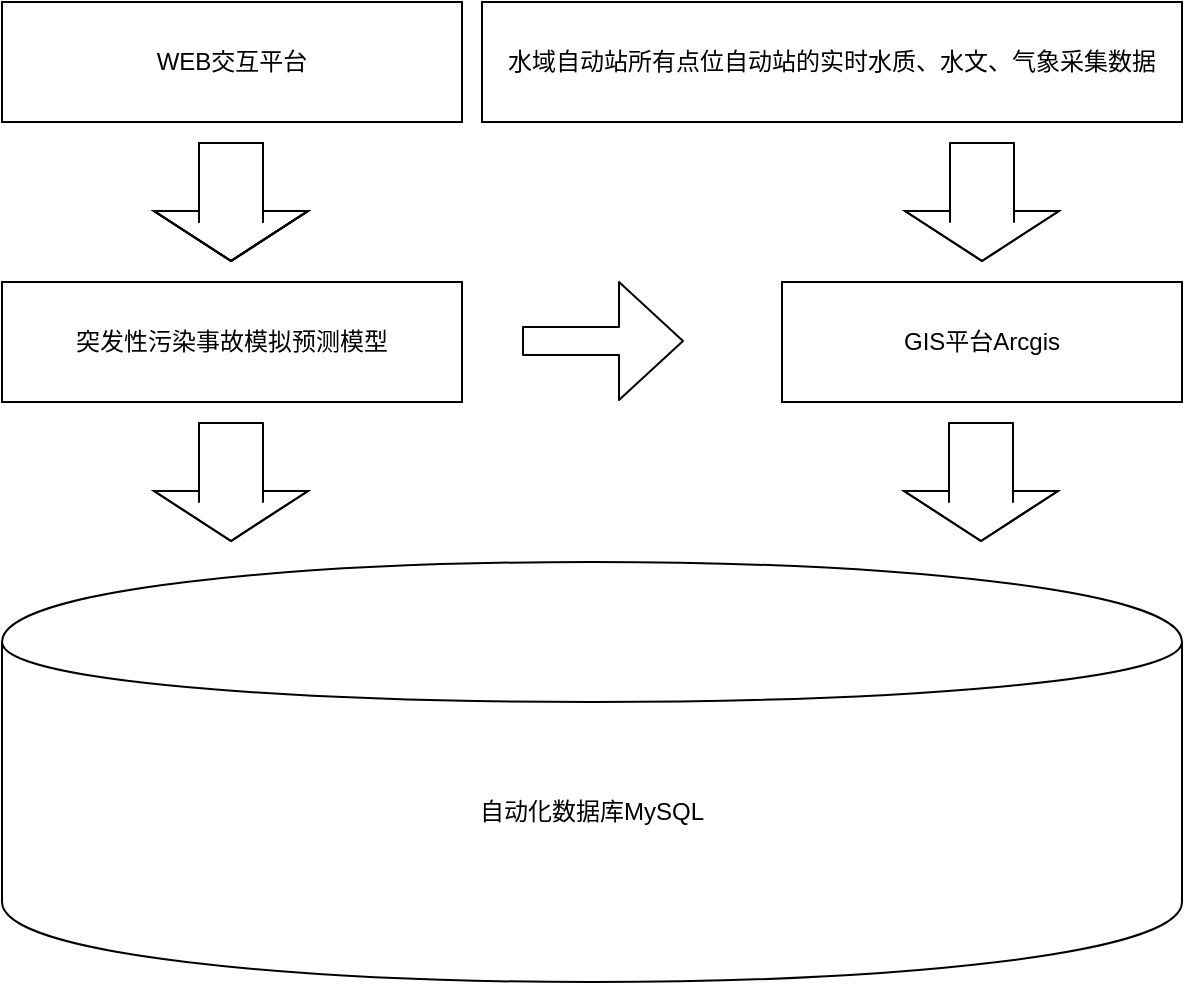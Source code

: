 <mxfile version="13.7.4" type="github">
  <diagram id="TnCT7y0p27xCcexxpoRH" name="第 1 页">
    <mxGraphModel dx="1422" dy="767" grid="1" gridSize="10" guides="1" tooltips="1" connect="1" arrows="1" fold="1" page="1" pageScale="1" pageWidth="827" pageHeight="1169" math="0" shadow="0">
      <root>
        <mxCell id="0" />
        <mxCell id="1" parent="0" />
        <mxCell id="A8EFtnYp-bh3EMJfemxu-1" value="自动化数据库MySQL" style="shape=cylinder;whiteSpace=wrap;html=1;boundedLbl=1;backgroundOutline=1;" vertex="1" parent="1">
          <mxGeometry x="90" y="370" width="590" height="210" as="geometry" />
        </mxCell>
        <mxCell id="A8EFtnYp-bh3EMJfemxu-2" value="水域自动站所有点位自动站的实时水质、水文、气象采集数据" style="rounded=0;whiteSpace=wrap;html=1;" vertex="1" parent="1">
          <mxGeometry x="330" y="90" width="350" height="60" as="geometry" />
        </mxCell>
        <mxCell id="A8EFtnYp-bh3EMJfemxu-4" value="" style="shape=flexArrow;endArrow=classic;html=1;endWidth=44;endSize=10.33;width=14;" edge="1" parent="1">
          <mxGeometry width="50" height="50" relative="1" as="geometry">
            <mxPoint x="350" y="259.5" as="sourcePoint" />
            <mxPoint x="431" y="259.5" as="targetPoint" />
          </mxGeometry>
        </mxCell>
        <mxCell id="A8EFtnYp-bh3EMJfemxu-5" value="GIS平台Arcgis" style="rounded=0;whiteSpace=wrap;html=1;direction=east;" vertex="1" parent="1">
          <mxGeometry x="480" y="230" width="200" height="60" as="geometry" />
        </mxCell>
        <mxCell id="A8EFtnYp-bh3EMJfemxu-8" value="WEB交互平台" style="rounded=0;whiteSpace=wrap;html=1;" vertex="1" parent="1">
          <mxGeometry x="90" y="90" width="230" height="60" as="geometry" />
        </mxCell>
        <mxCell id="A8EFtnYp-bh3EMJfemxu-9" value="" style="shape=flexArrow;endArrow=classic;html=1;endWidth=44;endSize=8;width=32;" edge="1" parent="1">
          <mxGeometry width="50" height="50" relative="1" as="geometry">
            <mxPoint x="204.5" y="160" as="sourcePoint" />
            <mxPoint x="204.5" y="220" as="targetPoint" />
            <Array as="points">
              <mxPoint x="204.5" y="200" />
            </Array>
          </mxGeometry>
        </mxCell>
        <mxCell id="A8EFtnYp-bh3EMJfemxu-10" value="" style="shape=flexArrow;endArrow=classic;html=1;endWidth=44;endSize=8;width=32;" edge="1" parent="1">
          <mxGeometry width="50" height="50" relative="1" as="geometry">
            <mxPoint x="204.5" y="300" as="sourcePoint" />
            <mxPoint x="204.5" y="360" as="targetPoint" />
            <Array as="points">
              <mxPoint x="204.5" y="340" />
            </Array>
          </mxGeometry>
        </mxCell>
        <mxCell id="A8EFtnYp-bh3EMJfemxu-11" value="突发性污染事故模拟预测模型" style="rounded=0;whiteSpace=wrap;html=1;" vertex="1" parent="1">
          <mxGeometry x="90" y="230" width="230" height="60" as="geometry" />
        </mxCell>
        <mxCell id="A8EFtnYp-bh3EMJfemxu-12" value="" style="shape=flexArrow;endArrow=classic;html=1;endWidth=44;endSize=8;width=32;" edge="1" parent="1">
          <mxGeometry width="50" height="50" relative="1" as="geometry">
            <mxPoint x="579.5" y="300" as="sourcePoint" />
            <mxPoint x="579.5" y="360" as="targetPoint" />
            <Array as="points">
              <mxPoint x="579.5" y="340" />
            </Array>
          </mxGeometry>
        </mxCell>
        <mxCell id="A8EFtnYp-bh3EMJfemxu-13" value="" style="shape=flexArrow;endArrow=classic;html=1;endWidth=44;endSize=8;width=32;" edge="1" parent="1">
          <mxGeometry width="50" height="50" relative="1" as="geometry">
            <mxPoint x="204.5" y="160" as="sourcePoint" />
            <mxPoint x="204.5" y="220" as="targetPoint" />
            <Array as="points">
              <mxPoint x="204.5" y="200" />
            </Array>
          </mxGeometry>
        </mxCell>
        <mxCell id="A8EFtnYp-bh3EMJfemxu-14" value="" style="shape=flexArrow;endArrow=classic;html=1;endWidth=44;endSize=8;width=32;" edge="1" parent="1">
          <mxGeometry width="50" height="50" relative="1" as="geometry">
            <mxPoint x="580" y="160" as="sourcePoint" />
            <mxPoint x="580" y="220" as="targetPoint" />
            <Array as="points">
              <mxPoint x="580" y="200" />
            </Array>
          </mxGeometry>
        </mxCell>
      </root>
    </mxGraphModel>
  </diagram>
</mxfile>
